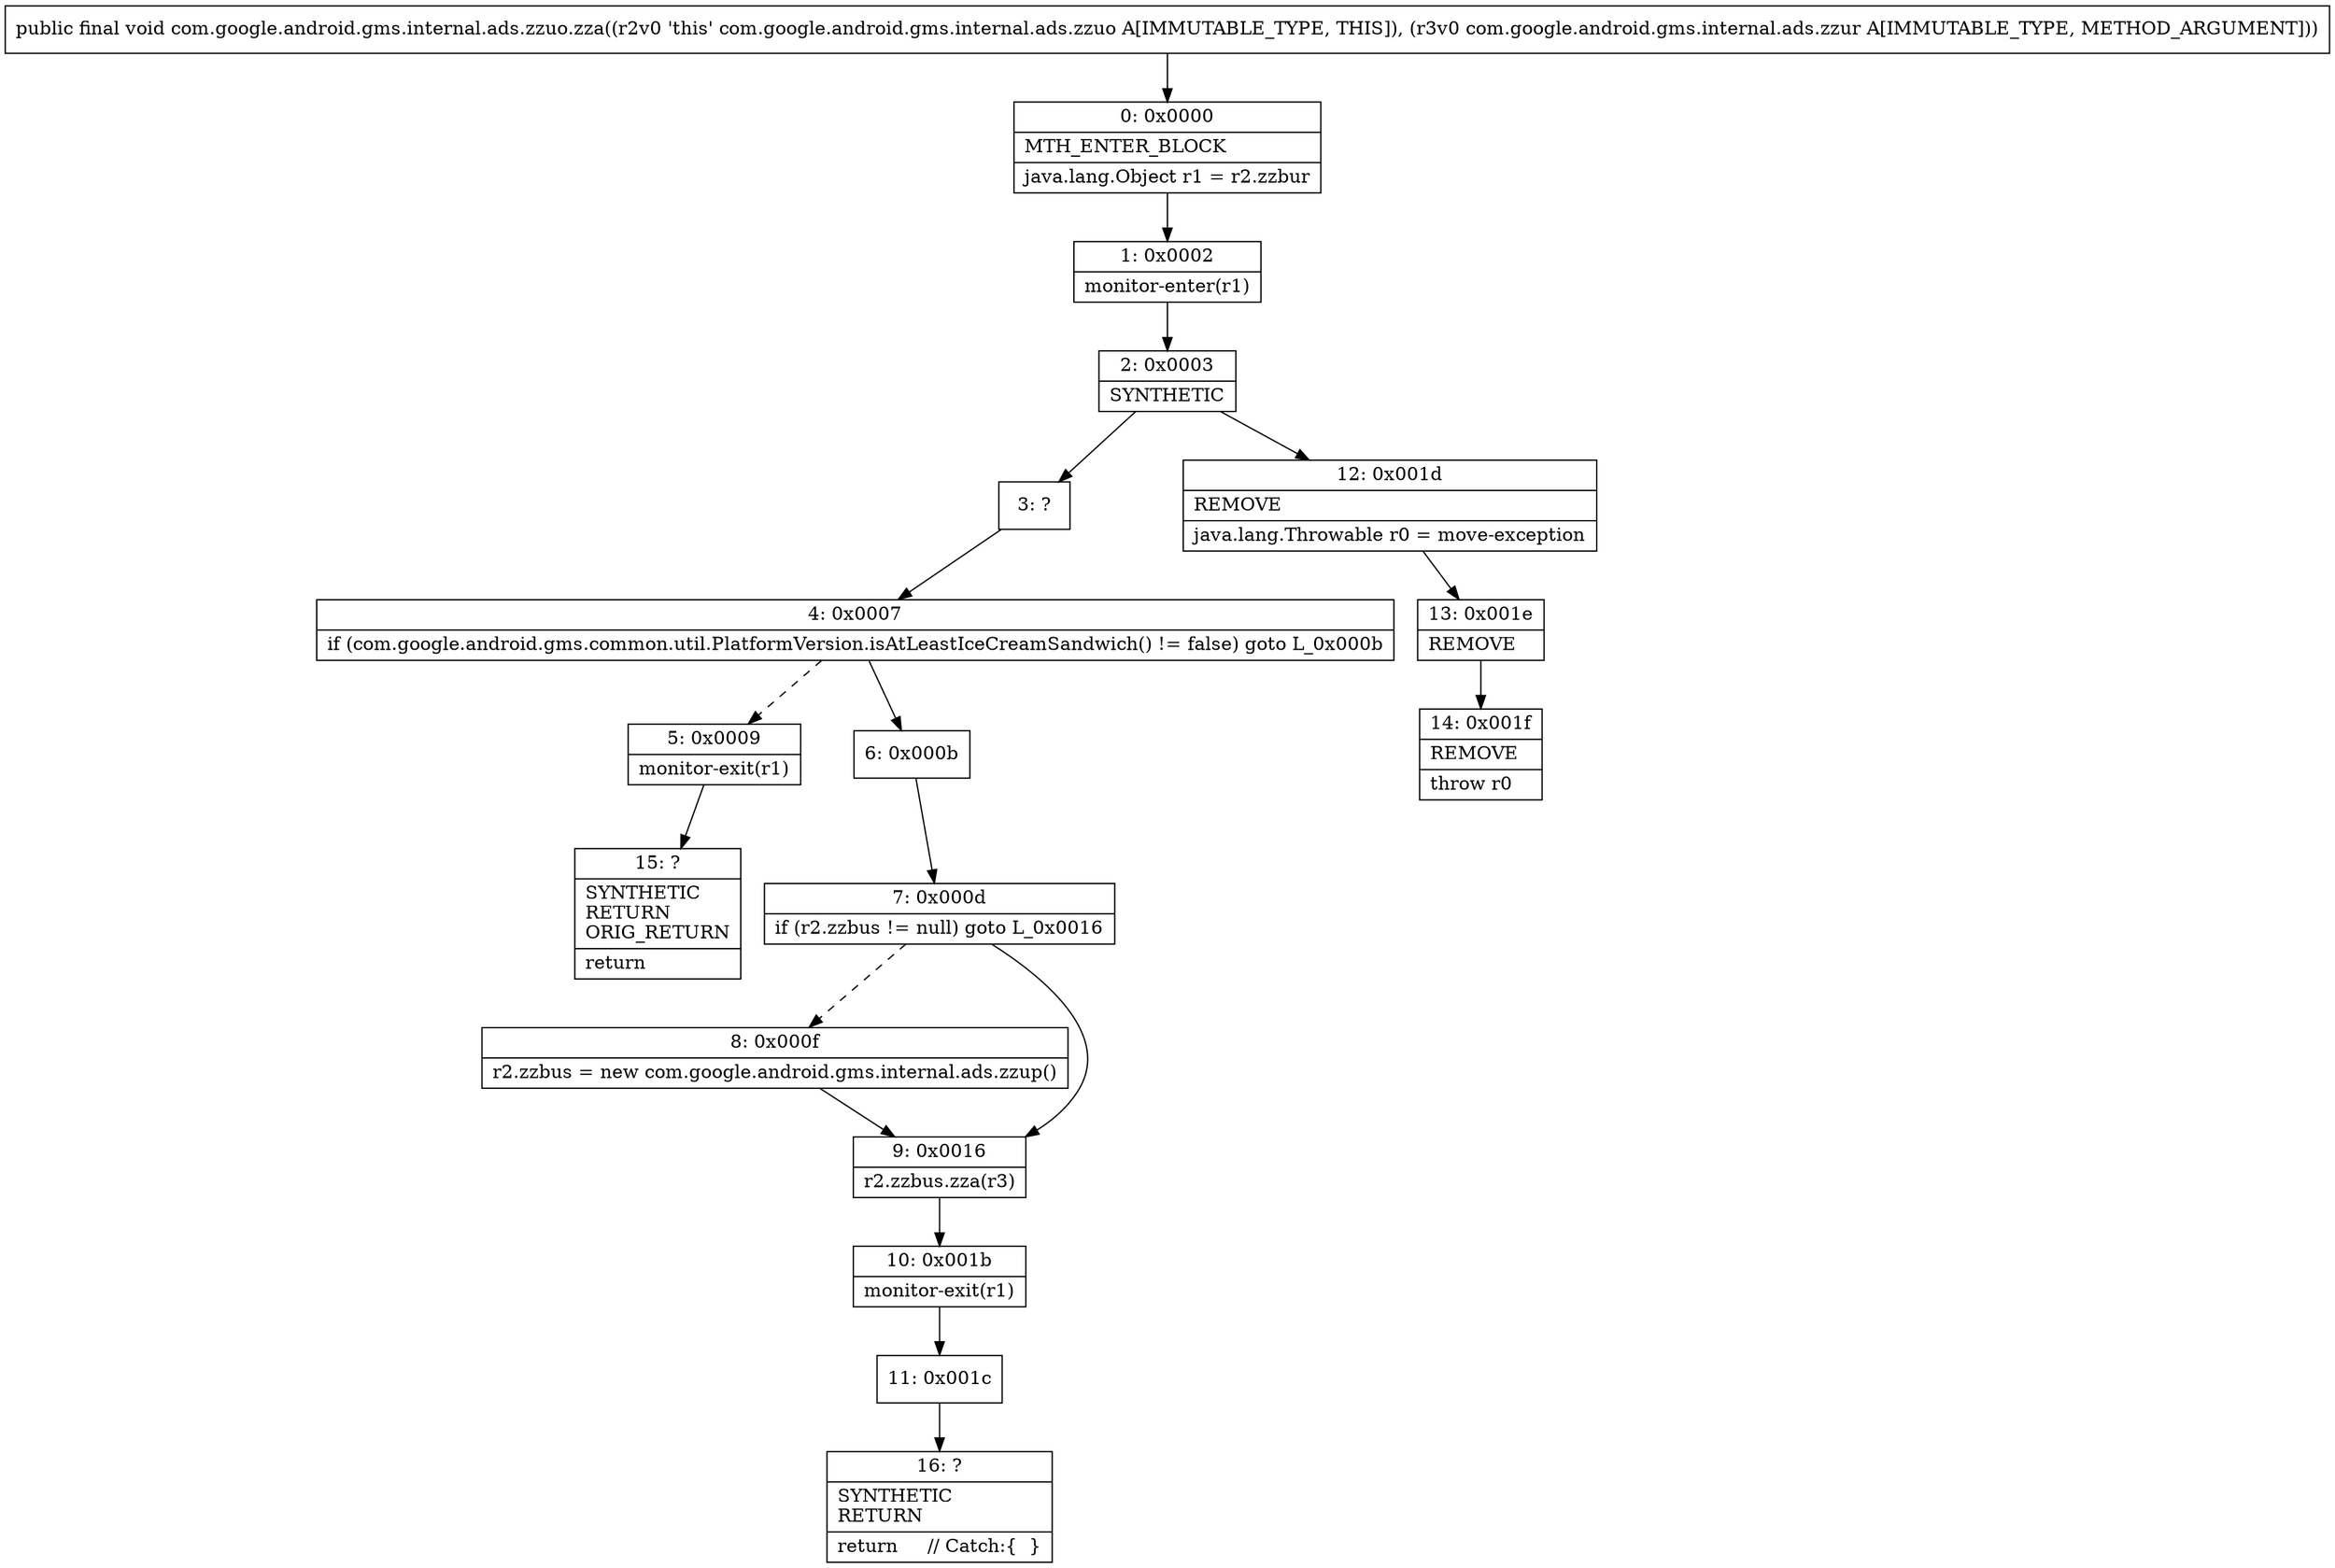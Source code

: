 digraph "CFG forcom.google.android.gms.internal.ads.zzuo.zza(Lcom\/google\/android\/gms\/internal\/ads\/zzur;)V" {
Node_0 [shape=record,label="{0\:\ 0x0000|MTH_ENTER_BLOCK\l|java.lang.Object r1 = r2.zzbur\l}"];
Node_1 [shape=record,label="{1\:\ 0x0002|monitor\-enter(r1)\l}"];
Node_2 [shape=record,label="{2\:\ 0x0003|SYNTHETIC\l}"];
Node_3 [shape=record,label="{3\:\ ?}"];
Node_4 [shape=record,label="{4\:\ 0x0007|if (com.google.android.gms.common.util.PlatformVersion.isAtLeastIceCreamSandwich() != false) goto L_0x000b\l}"];
Node_5 [shape=record,label="{5\:\ 0x0009|monitor\-exit(r1)\l}"];
Node_6 [shape=record,label="{6\:\ 0x000b}"];
Node_7 [shape=record,label="{7\:\ 0x000d|if (r2.zzbus != null) goto L_0x0016\l}"];
Node_8 [shape=record,label="{8\:\ 0x000f|r2.zzbus = new com.google.android.gms.internal.ads.zzup()\l}"];
Node_9 [shape=record,label="{9\:\ 0x0016|r2.zzbus.zza(r3)\l}"];
Node_10 [shape=record,label="{10\:\ 0x001b|monitor\-exit(r1)\l}"];
Node_11 [shape=record,label="{11\:\ 0x001c}"];
Node_12 [shape=record,label="{12\:\ 0x001d|REMOVE\l|java.lang.Throwable r0 = move\-exception\l}"];
Node_13 [shape=record,label="{13\:\ 0x001e|REMOVE\l}"];
Node_14 [shape=record,label="{14\:\ 0x001f|REMOVE\l|throw r0\l}"];
Node_15 [shape=record,label="{15\:\ ?|SYNTHETIC\lRETURN\lORIG_RETURN\l|return\l}"];
Node_16 [shape=record,label="{16\:\ ?|SYNTHETIC\lRETURN\l|return     \/\/ Catch:\{  \}\l}"];
MethodNode[shape=record,label="{public final void com.google.android.gms.internal.ads.zzuo.zza((r2v0 'this' com.google.android.gms.internal.ads.zzuo A[IMMUTABLE_TYPE, THIS]), (r3v0 com.google.android.gms.internal.ads.zzur A[IMMUTABLE_TYPE, METHOD_ARGUMENT])) }"];
MethodNode -> Node_0;
Node_0 -> Node_1;
Node_1 -> Node_2;
Node_2 -> Node_3;
Node_2 -> Node_12;
Node_3 -> Node_4;
Node_4 -> Node_5[style=dashed];
Node_4 -> Node_6;
Node_5 -> Node_15;
Node_6 -> Node_7;
Node_7 -> Node_8[style=dashed];
Node_7 -> Node_9;
Node_8 -> Node_9;
Node_9 -> Node_10;
Node_10 -> Node_11;
Node_11 -> Node_16;
Node_12 -> Node_13;
Node_13 -> Node_14;
}

